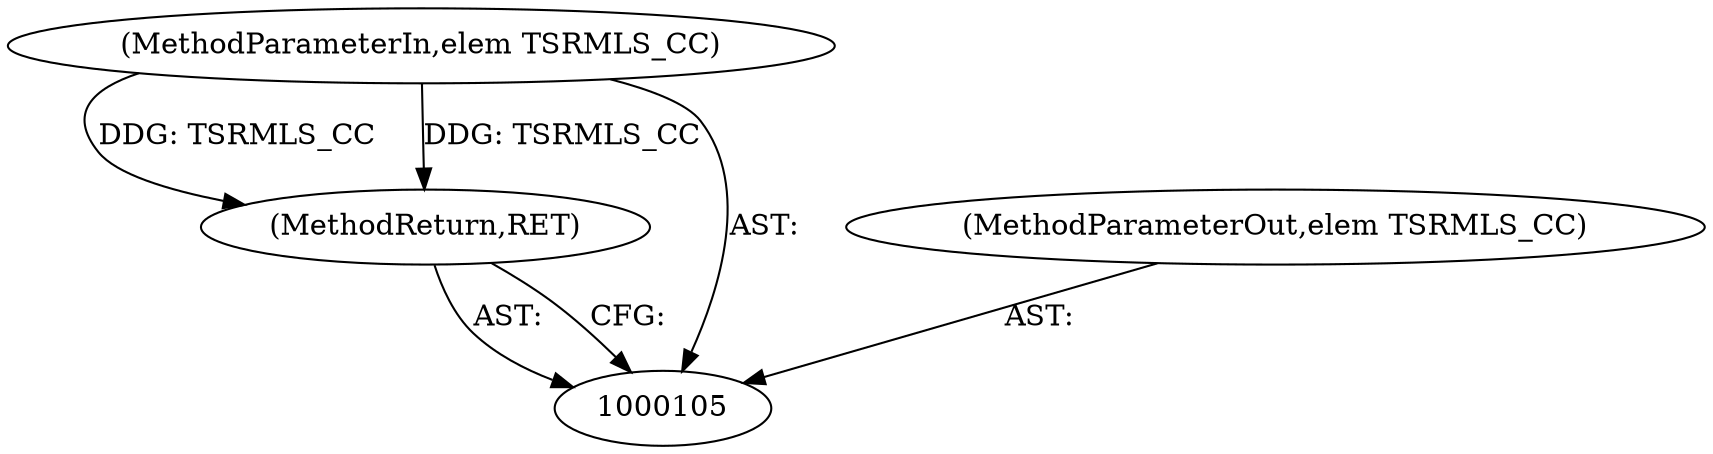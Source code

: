 digraph "0_php_1cbd25ca15383394ffa9ee8601c5de4c0f2f90e1" {
"1000108" [label="(MethodReturn,RET)"];
"1000106" [label="(MethodParameterIn,elem TSRMLS_CC)"];
"1000113" [label="(MethodParameterOut,elem TSRMLS_CC)"];
"1000108" -> "1000105"  [label="AST: "];
"1000108" -> "1000105"  [label="CFG: "];
"1000106" -> "1000108"  [label="DDG: TSRMLS_CC"];
"1000106" -> "1000105"  [label="AST: "];
"1000106" -> "1000108"  [label="DDG: TSRMLS_CC"];
"1000113" -> "1000105"  [label="AST: "];
}
